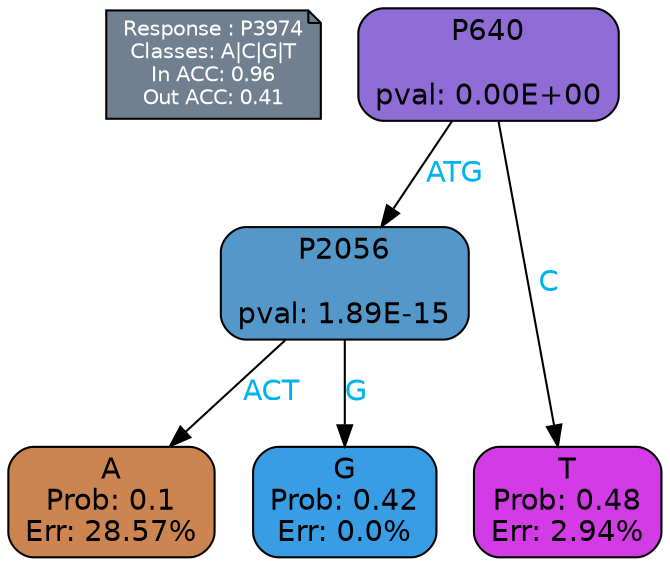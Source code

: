 digraph Tree {
node [shape=box, style="filled, rounded", color="black", fontname=helvetica] ;
graph [ranksep=equally, splines=polylines, bgcolor=transparent, dpi=600] ;
edge [fontname=helvetica] ;
LEGEND [label="Response : P3974
Classes: A|C|G|T
In ACC: 0.96
Out ACC: 0.41
",shape=note,align=left,style=filled,fillcolor="slategray",fontcolor="white",fontsize=10];1 [label="P640

pval: 0.00E+00", fillcolor="#906cd6"] ;
2 [label="P2056

pval: 1.89E-15", fillcolor="#5498c9"] ;
3 [label="A
Prob: 0.1
Err: 28.57%", fillcolor="#cc8551"] ;
4 [label="G
Prob: 0.42
Err: 0.0%", fillcolor="#399de5"] ;
5 [label="T
Prob: 0.48
Err: 2.94%", fillcolor="#d23be5"] ;
1 -> 2 [label="ATG",fontcolor=deepskyblue2] ;
1 -> 5 [label="C",fontcolor=deepskyblue2] ;
2 -> 3 [label="ACT",fontcolor=deepskyblue2] ;
2 -> 4 [label="G",fontcolor=deepskyblue2] ;
{rank = same; 3;4;5;}{rank = same; LEGEND;1;}}
